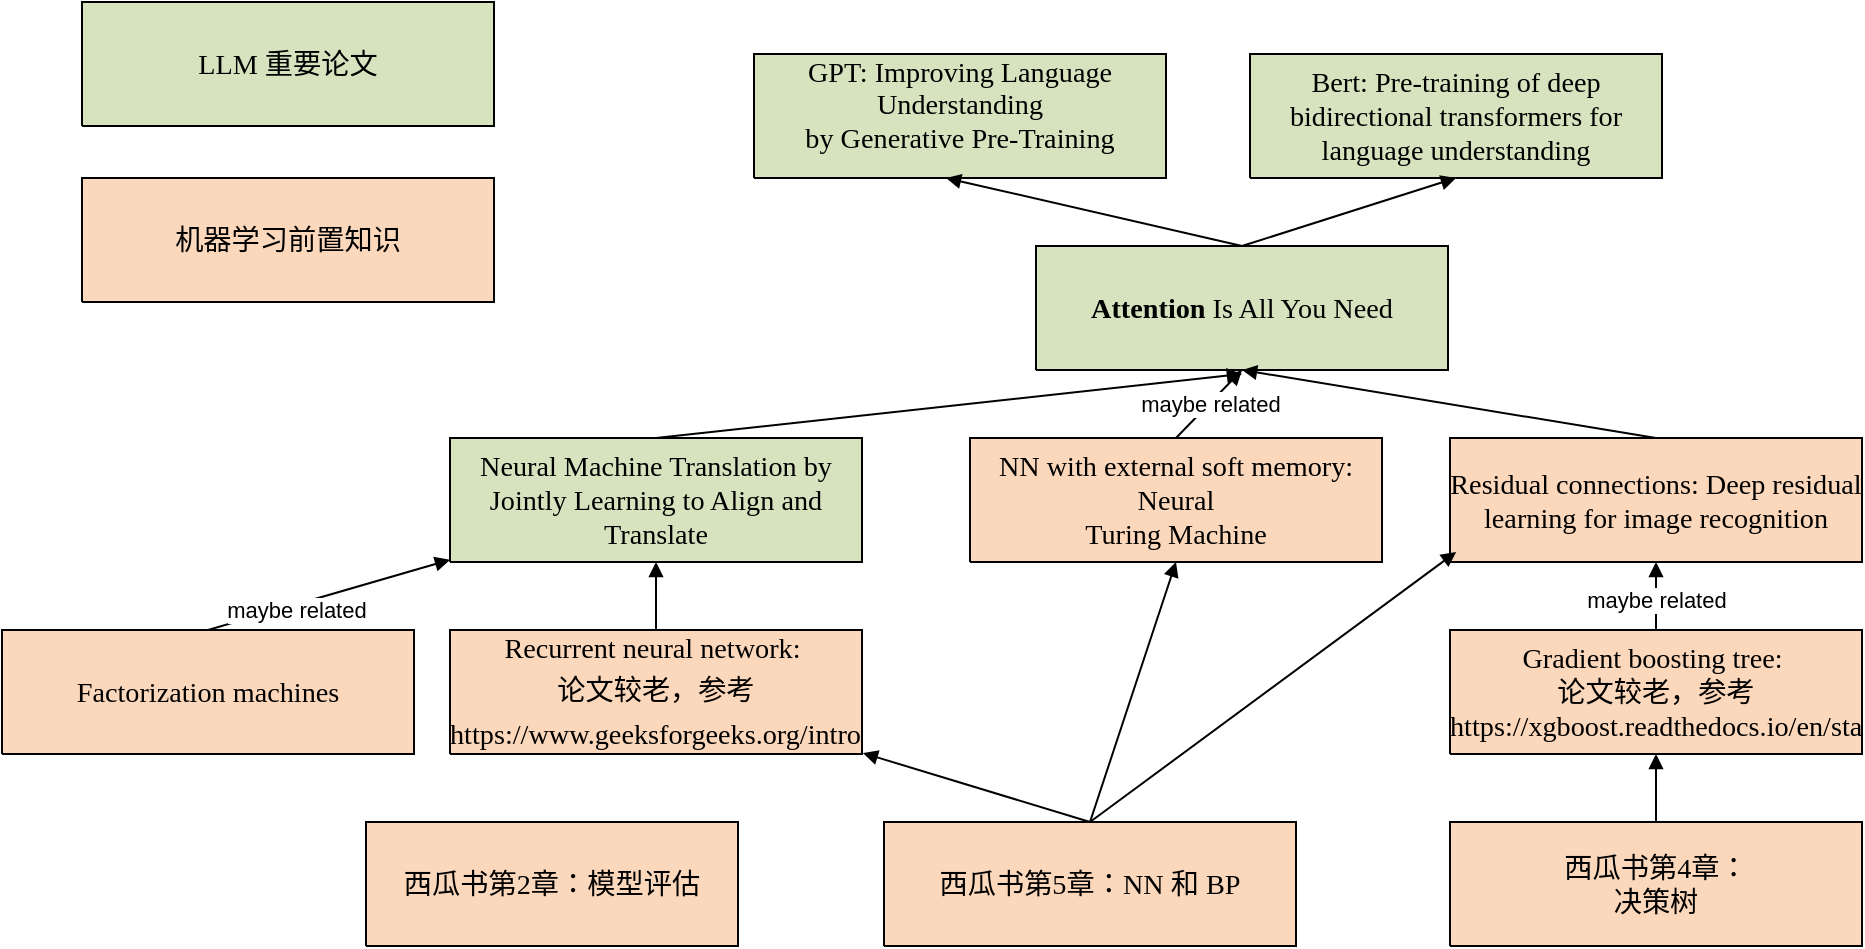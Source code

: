 <mxfile pages="4">
    <diagram name="basic-machine-learning" id="KvRPGTOOKprFlCN76XjW">
        <mxGraphModel dx="1386" dy="801" grid="0" gridSize="10" guides="1" tooltips="1" connect="1" arrows="1" fold="1" page="1" pageScale="1" pageWidth="827" pageHeight="1169" math="0" shadow="0">
            <root>
                <mxCell id="0"/>
                <mxCell id="1" parent="0"/>
                <UserObject label="&lt;div style=&quot;font-size: 1px&quot;&gt;&lt;font style=&quot;font-size: 14.11px; color: rgb(0, 0, 0); direction: ltr; letter-spacing: 0px; line-height: 120%; opacity: 1;&quot;&gt;&lt;b&gt;Attention &lt;/b&gt;&lt;/font&gt;&lt;font style=&quot;font-size: 14.11px; color: rgb(0, 0, 0); direction: ltr; letter-spacing: 0px; line-height: 120%; opacity: 1;&quot;&gt;Is All You Need&lt;br&gt;&lt;/font&gt;&lt;/div&gt;" tags="背景" id="ULFbv5EfnNP3f9vLRyIO-2">
                    <mxCell style="verticalAlign=middle;align=center;overflow=width;vsdxID=1001;fillColor=#d7e3bf;gradientColor=none;shape=stencil(nZBLDoAgDERP0z3SIyjew0SURgSD+Lu9kMZoXLhwN9O+tukAlrNpJg1SzDH4QW/URgNYgZTkjA4UkwJUgGXng+6DX1zLfmoymdXo17xh5zmRJ6Q42BWCfc2oJfdAr+Yv+AP9Cb7OJ3H/2JG1HNGz/84klThPVCc=);strokeColor=#000000;points=[[1,0.5,0],[0.5,0,0],[0.5,0.5,0],[0.5,0.5,0]];labelBackgroundColor=none;rounded=0;html=1;whiteSpace=wrap;fontFamily=Times New Roman;" parent="1" vertex="1">
                        <mxGeometry x="697" y="722" width="206" height="62" as="geometry"/>
                    </mxCell>
                </UserObject>
                <UserObject label="&lt;div style=&quot;&quot;&gt;&lt;font style=&quot;direction: ltr; line-height: 120%; opacity: 1;&quot;&gt;&lt;span style=&quot;font-size: 14.11px;&quot;&gt;Factorization machines&lt;/span&gt;&lt;br&gt;&lt;/font&gt;&lt;/div&gt;" tags="背景" id="ULFbv5EfnNP3f9vLRyIO-4">
                    <mxCell style="verticalAlign=middle;align=center;overflow=width;vsdxID=1003;fillColor=#fbd7bb;gradientColor=none;shape=stencil(nZBLDoAgDERP0z3SIyjew0SURgSD+Lu9kMZoXLhwN9O+tukAlrNpJg1SzDH4QW/URgNYgZTkjA4UkwJUgGXng+6DX1zLfmoymdXo17xh5zmRJ6Q42BWCfc2oJfdAr+Yv+AP9Cb7OJ3H/2JG1HNGz/84klThPVCc=);strokeColor=#000000;points=[[1,0.5,0],[0.5,0,0],[0.5,0.5,0],[0.5,0.5,0]];labelBackgroundColor=none;rounded=0;html=1;whiteSpace=wrap;fontFamily=Times New Roman;fontSize=12;fontColor=default;" parent="1" vertex="1">
                        <mxGeometry x="180" y="914" width="206" height="62" as="geometry"/>
                    </mxCell>
                </UserObject>
                <UserObject label="&lt;div style=&quot;font-size: 1px&quot;&gt;&lt;font style=&quot;font-size: 14.11px; color: rgb(0, 0, 0); direction: ltr; letter-spacing: 0px; line-height: 120%; opacity: 1;&quot;&gt;NN with external soft memory: Neural &lt;br&gt;Turing Machine&lt;br&gt;&lt;/font&gt;&lt;/div&gt;" tags="背景" id="ULFbv5EfnNP3f9vLRyIO-5">
                    <mxCell style="verticalAlign=middle;align=center;overflow=width;vsdxID=1004;fillColor=#fbd7bb;gradientColor=none;shape=stencil(nZBLDoAgDERP0z3SIyjew0SURgSD+Lu9kMZoXLhwN9O+tukAlrNpJg1SzDH4QW/URgNYgZTkjA4UkwJUgGXng+6DX1zLfmoymdXo17xh5zmRJ6Q42BWCfc2oJfdAr+Yv+AP9Cb7OJ3H/2JG1HNGz/84klThPVCc=);strokeColor=#000000;points=[[1,0.5,0],[0.5,0,0],[0.5,0.5,0],[0.5,0.5,0]];labelBackgroundColor=none;rounded=0;html=1;whiteSpace=wrap;fontFamily=Times New Roman;fontSize=12;fontColor=default;" parent="1" vertex="1">
                        <mxGeometry x="664" y="818" width="206" height="62" as="geometry"/>
                    </mxCell>
                </UserObject>
                <UserObject label="&lt;div style=&quot;font-size: 1px&quot;&gt;&lt;font style=&quot;font-size: 14.11px; color: rgb(0, 0, 0); direction: ltr; letter-spacing: 0px; line-height: 120%; opacity: 1;&quot;&gt;Residual connections&lt;/font&gt;&lt;font style=&quot;font-size: 14.11px; color: rgb(0, 0, 0); direction: ltr; letter-spacing: 0px; line-height: 120%; opacity: 1;&quot;&gt;: &lt;/font&gt;&lt;font style=&quot;font-size: 14.11px; color: rgb(0, 0, 0); direction: ltr; letter-spacing: 0px; line-height: 120%; opacity: 1;&quot;&gt;Deep residual learning for image recognition&lt;br&gt;&lt;/font&gt;&lt;/div&gt;" tags="背景" id="ULFbv5EfnNP3f9vLRyIO-6">
                    <mxCell style="verticalAlign=middle;align=center;overflow=width;vsdxID=1005;fillColor=#fbd7bb;gradientColor=none;shape=stencil(nZBLDoAgDERP0z3SIyjew0SURgSD+Lu9kMZoXLhwN9O+tukAlrNpJg1SzDH4QW/URgNYgZTkjA4UkwJUgGXng+6DX1zLfmoymdXo17xh5zmRJ6Q42BWCfc2oJfdAr+Yv+AP9Cb7OJ3H/2JG1HNGz/84klThPVCc=);strokeColor=#000000;points=[[1,0.5,0],[0.5,0,0],[0.5,0.5,0],[0.5,0.5,0]];labelBackgroundColor=none;rounded=0;html=1;whiteSpace=wrap;fontFamily=Times New Roman;" parent="1" vertex="1">
                        <mxGeometry x="904" y="818" width="206" height="62" as="geometry"/>
                    </mxCell>
                </UserObject>
                <UserObject label="&lt;div style=&quot;font-size: 1px&quot;&gt;&lt;font style=&quot;font-size: 14.11px; color: rgb(0, 0, 0); direction: ltr; letter-spacing: 0px; line-height: 120%; opacity: 1;&quot;&gt;Gradient boosting tree:&amp;nbsp;&lt;/font&gt;&lt;/div&gt;&lt;div style=&quot;font-size: 1px&quot;&gt;&lt;font style=&quot;font-size: 14.11px; color: rgb(0, 0, 0); direction: ltr; letter-spacing: 0px; line-height: 120%; opacity: 1;&quot;&gt;论文较老，参考&lt;br&gt;&lt;/font&gt;&lt;font style=&quot;font-size: 14.11px; color: rgb(0, 0, 0); direction: ltr; letter-spacing: 0px; line-height: 120%; opacity: 1;&quot;&gt;https://xgboost.readthedocs.io/en/stable/tutorials/model.html&lt;br&gt;&lt;/font&gt;&lt;/div&gt;" tags="背景" id="ULFbv5EfnNP3f9vLRyIO-7">
                    <mxCell style="verticalAlign=middle;align=center;overflow=width;vsdxID=1006;fillColor=#fbd7bb;gradientColor=none;shape=stencil(nZBLDoAgDERP0z3SIyjew0SURgSD+Lu9kMZoXLhwN9O+tukAlrNpJg1SzDH4QW/URgNYgZTkjA4UkwJUgGXng+6DX1zLfmoymdXo17xh5zmRJ6Q42BWCfc2oJfdAr+Yv+AP9Cb7OJ3H/2JG1HNGz/84klThPVCc=);strokeColor=#000000;points=[[1,0.5,0],[0.5,0,0],[0.5,0.5,0],[0.5,0.5,0]];labelBackgroundColor=none;rounded=0;html=1;whiteSpace=wrap;fontFamily=Times New Roman;" parent="1" vertex="1">
                        <mxGeometry x="904" y="914" width="206" height="62" as="geometry"/>
                    </mxCell>
                </UserObject>
                <UserObject label="&lt;div style=&quot;font-size: 1px&quot;&gt;&lt;font style=&quot;font-size: 14.11px; color: rgb(0, 0, 0); direction: ltr; letter-spacing: 0px; line-height: 120%; opacity: 1;&quot;&gt;西瓜书第4章：&lt;br&gt;决策树&lt;br&gt;&lt;/font&gt;&lt;/div&gt;" tags="背景" id="ULFbv5EfnNP3f9vLRyIO-8">
                    <mxCell style="verticalAlign=middle;align=center;overflow=width;vsdxID=1007;fillColor=#fbd7bb;gradientColor=none;shape=stencil(nZBLDoAgDERP0z3SIyjew0SURgSD+Lu9kMZoXLhwN9O+tukAlrNpJg1SzDH4QW/URgNYgZTkjA4UkwJUgGXng+6DX1zLfmoymdXo17xh5zmRJ6Q42BWCfc2oJfdAr+Yv+AP9Cb7OJ3H/2JG1HNGz/84klThPVCc=);strokeColor=#000000;points=[[1,0.5,0],[0.5,0,0],[0.5,0.5,0],[0.5,0.5,0]];labelBackgroundColor=none;rounded=0;html=1;whiteSpace=wrap;fontFamily=Times New Roman;" parent="1" vertex="1">
                        <mxGeometry x="904" y="1010" width="206" height="62" as="geometry"/>
                    </mxCell>
                </UserObject>
                <UserObject label="&lt;div style=&quot;font-size: 1px&quot;&gt;&lt;font style=&quot;font-size: 14.11px; color: rgb(0, 0, 0); direction: ltr; letter-spacing: 0px; line-height: 120%; opacity: 1;&quot;&gt;西瓜书第5章：NN 和 BP&lt;br&gt;&lt;/font&gt;&lt;/div&gt;" tags="背景" id="ULFbv5EfnNP3f9vLRyIO-9">
                    <mxCell style="verticalAlign=middle;align=center;overflow=width;vsdxID=1008;fillColor=#fbd7bb;gradientColor=none;shape=stencil(nZBLDoAgDERP0z3SIyjew0SURgSD+Lu9kMZoXLhwN9O+tukAlrNpJg1SzDH4QW/URgNYgZTkjA4UkwJUgGXng+6DX1zLfmoymdXo17xh5zmRJ6Q42BWCfc2oJfdAr+Yv+AP9Cb7OJ3H/2JG1HNGz/84klThPVCc=);strokeColor=#000000;points=[[1,0.5,0],[0.5,0,0],[0.5,0.5,0],[0.5,0.5,0]];labelBackgroundColor=none;rounded=0;html=1;whiteSpace=wrap;fontFamily=Times New Roman;" parent="1" vertex="1">
                        <mxGeometry x="621" y="1010" width="206" height="62" as="geometry"/>
                    </mxCell>
                </UserObject>
                <UserObject label="&lt;div style=&quot;font-size: 1px&quot;&gt;&lt;font style=&quot;font-size: 14.11px; color: rgb(0, 0, 0); direction: ltr; letter-spacing: 0px; line-height: 120%; opacity: 1;&quot;&gt;Bert: Pre-training of deep bidirectional transformers for language understanding&lt;br&gt;&lt;/font&gt;&lt;/div&gt;" tags="背景" id="ULFbv5EfnNP3f9vLRyIO-13">
                    <mxCell style="verticalAlign=middle;align=center;overflow=width;vsdxID=1012;fillColor=#d7e3bf;gradientColor=none;shape=stencil(nZBLDoAgDERP0z3SIyjew0SURgSD+Lu9kMZoXLhwN9O+tukAlrNpJg1SzDH4QW/URgNYgZTkjA4UkwJUgGXng+6DX1zLfmoymdXo17xh5zmRJ6Q42BWCfc2oJfdAr+Yv+AP9Cb7OJ3H/2JG1HNGz/84klThPVCc=);strokeColor=#000000;points=[[1,0.5,0],[0.5,0,0],[0.5,0.5,0],[0.5,0.5,0]];labelBackgroundColor=none;rounded=0;html=1;whiteSpace=wrap;fontFamily=Times New Roman;" parent="1" vertex="1">
                        <mxGeometry x="804" y="626" width="206" height="62" as="geometry"/>
                    </mxCell>
                </UserObject>
                <UserObject label="&lt;div style=&quot;font-size: 1px&quot;&gt;&lt;font style=&quot;font-size: 14.11px; color: rgb(0, 0, 0); direction: ltr; letter-spacing: 0px; line-height: 120%; opacity: 1;&quot;&gt;GPT: Improving Language Understanding&lt;br/&gt;by Generative Pre-Training&lt;br/&gt;&lt;br&gt;&lt;/font&gt;&lt;/div&gt;" tags="背景" id="ULFbv5EfnNP3f9vLRyIO-14">
                    <mxCell style="verticalAlign=middle;align=center;overflow=width;vsdxID=1013;fillColor=#d7e3bf;gradientColor=none;shape=stencil(nZBLDoAgDERP0z3SIyjew0SURgSD+Lu9kMZoXLhwN9O+tukAlrNpJg1SzDH4QW/URgNYgZTkjA4UkwJUgGXng+6DX1zLfmoymdXo17xh5zmRJ6Q42BWCfc2oJfdAr+Yv+AP9Cb7OJ3H/2JG1HNGz/84klThPVCc=);strokeColor=#000000;points=[[1,0.5,0],[0.5,0,0],[0.5,0.5,0],[0.5,0.5,0]];labelBackgroundColor=none;rounded=0;html=1;whiteSpace=wrap;fontFamily=Times New Roman;" parent="1" vertex="1">
                        <mxGeometry x="556" y="626" width="206" height="62" as="geometry"/>
                    </mxCell>
                </UserObject>
                <UserObject label="&lt;div style=&quot;font-size: 1px&quot;&gt;&lt;font style=&quot;font-size: 14.11px; color: rgb(0, 0, 0); direction: ltr; letter-spacing: 0px; line-height: 120%; opacity: 1;&quot;&gt;西瓜书第2章：模型评估&lt;br&gt;&lt;/font&gt;&lt;/div&gt;" tags="背景" id="ULFbv5EfnNP3f9vLRyIO-21">
                    <mxCell style="verticalAlign=middle;align=center;overflow=width;vsdxID=1020;fillColor=#fbd7bb;gradientColor=none;shape=stencil(nZBLDoAgDERP0z3SIyjew0SURgSD+Lu9kMZoXLhwN9O+tukAlrNpJg1SzDH4QW/URgNYgZTkjA4UkwJUgGXng+6DX1zLfmoymdXo17xh5zmRJ6Q42BWCfc2oJfdAr+Yv+AP9Cb7OJ3H/2JG1HNGz/84klThPVCc=);strokeColor=#000000;points=[[1,0.5,0],[0.5,0,0],[0.5,0.5,0],[0.5,0.5,0]];labelBackgroundColor=none;rounded=0;html=1;whiteSpace=wrap;fontFamily=Times New Roman;" parent="1" vertex="1">
                        <mxGeometry x="362" y="1010" width="186" height="62" as="geometry"/>
                    </mxCell>
                </UserObject>
                <UserObject label="&lt;div style=&quot;font-size: 1px&quot;&gt;&lt;font style=&quot;font-size: 14.11px; color: rgb(0, 0, 0); direction: ltr; letter-spacing: 0px; line-height: 120%; opacity: 1;&quot;&gt;LLM 重要论文&lt;br&gt;&lt;/font&gt;&lt;/div&gt;" tags="背景" id="ULFbv5EfnNP3f9vLRyIO-23">
                    <mxCell style="verticalAlign=middle;align=center;overflow=width;vsdxID=1045;fillColor=#d7e3bf;gradientColor=none;shape=stencil(nZBLDoAgDERP0z3SIyjew0SURgSD+Lu9kMZoXLhwN9O+tukAlrNpJg1SzDH4QW/URgNYgZTkjA4UkwJUgGXng+6DX1zLfmoymdXo17xh5zmRJ6Q42BWCfc2oJfdAr+Yv+AP9Cb7OJ3H/2JG1HNGz/84klThPVCc=);strokeColor=#000000;points=[[1,0.5,0],[0.5,0,0],[0.5,0.5,0],[0.5,0.5,0]];labelBackgroundColor=none;rounded=0;html=1;whiteSpace=wrap;fontFamily=Times New Roman;" parent="1" vertex="1">
                        <mxGeometry x="220" y="600" width="206" height="62" as="geometry"/>
                    </mxCell>
                </UserObject>
                <UserObject label="&lt;div style=&quot;font-size: 1px&quot;&gt;&lt;font style=&quot;font-size: 14.11px; color: rgb(0, 0, 0); direction: ltr; letter-spacing: 0px; line-height: 120%; opacity: 1;&quot;&gt;机器学习前置知识&lt;br&gt;&lt;/font&gt;&lt;/div&gt;" tags="背景" id="ULFbv5EfnNP3f9vLRyIO-28">
                    <mxCell style="verticalAlign=middle;align=center;overflow=width;vsdxID=1053;fillColor=#fbd7bb;gradientColor=none;shape=stencil(nZBLDoAgDERP0z3SIyjew0SURgSD+Lu9kMZoXLhwN9O+tukAlrNpJg1SzDH4QW/URgNYgZTkjA4UkwJUgGXng+6DX1zLfmoymdXo17xh5zmRJ6Q42BWCfc2oJfdAr+Yv+AP9Cb7OJ3H/2JG1HNGz/84klThPVCc=);strokeColor=#000000;points=[[1,0.5,0],[0.5,0,0],[0.5,0.5,0],[0.5,0.5,0]];labelBackgroundColor=none;rounded=0;html=1;whiteSpace=wrap;fontFamily=Times New Roman;" parent="1" vertex="1">
                        <mxGeometry x="220" y="688" width="206" height="62" as="geometry"/>
                    </mxCell>
                </UserObject>
                <UserObject label="" tags="背景" id="ULFbv5EfnNP3f9vLRyIO-31">
                    <mxCell style="vsdxID=1044;edgeStyle=none;startArrow=none;endArrow=block;startSize=5;endSize=5;strokeColor=#000000;spacingTop=0;spacingBottom=0;spacingLeft=0;spacingRight=0;verticalAlign=middle;html=1;labelBackgroundColor=#ffffff;rounded=0;exitX=0.5;exitY=0;exitDx=0;exitDy=0;exitPerimeter=0;entryX=0.015;entryY=0.919;entryDx=0;entryDy=0;entryPerimeter=0;fontFamily=Times New Roman;" parent="1" source="ULFbv5EfnNP3f9vLRyIO-9" target="ULFbv5EfnNP3f9vLRyIO-6" edge="1">
                        <mxGeometry relative="1" as="geometry">
                            <Array as="points"/>
                        </mxGeometry>
                    </mxCell>
                </UserObject>
                <mxCell id="ULFbv5EfnNP3f9vLRyIO-44" style="fontFamily=Times New Roman;" parent="1" vertex="1">
                    <mxGeometry x="652" y="688" as="geometry"/>
                </mxCell>
                <UserObject label="" tags="背景" id="ULFbv5EfnNP3f9vLRyIO-45">
                    <mxCell style="vsdxID=1032;edgeStyle=none;startArrow=none;endArrow=block;startSize=5;endSize=5;strokeColor=#000000;spacingTop=0;spacingBottom=0;spacingLeft=0;spacingRight=0;verticalAlign=middle;html=1;labelBackgroundColor=#ffffff;rounded=0;exitX=0.5;exitY=0;exitDx=0;exitDy=0;exitPerimeter=0;fontFamily=Times New Roman;" parent="1" source="ULFbv5EfnNP3f9vLRyIO-2" target="ULFbv5EfnNP3f9vLRyIO-44" edge="1">
                        <mxGeometry relative="1" as="geometry">
                            <Array as="points"/>
                        </mxGeometry>
                    </mxCell>
                </UserObject>
                <UserObject label="" tags="背景" id="ULFbv5EfnNP3f9vLRyIO-46">
                    <mxCell style="vsdxID=1031;edgeStyle=none;startArrow=none;endArrow=block;startSize=5;endSize=5;strokeColor=#000000;spacingTop=0;spacingBottom=0;spacingLeft=0;spacingRight=0;verticalAlign=middle;html=1;labelBackgroundColor=#ffffff;rounded=0;exitX=0.5;exitY=0;exitDx=0;exitDy=0;exitPerimeter=0;entryX=0.5;entryY=1;entryDx=0;entryDy=0;entryPerimeter=0;fontFamily=Times New Roman;" parent="1" source="ULFbv5EfnNP3f9vLRyIO-2" target="ULFbv5EfnNP3f9vLRyIO-13" edge="1">
                        <mxGeometry relative="1" as="geometry">
                            <Array as="points"/>
                        </mxGeometry>
                    </mxCell>
                </UserObject>
                <UserObject label="" tags="背景" id="ULFbv5EfnNP3f9vLRyIO-47">
                    <mxCell style="vsdxID=1030;edgeStyle=none;startArrow=none;endArrow=block;startSize=5;endSize=5;strokeColor=#000000;spacingTop=0;spacingBottom=0;spacingLeft=0;spacingRight=0;verticalAlign=middle;html=1;labelBackgroundColor=#ffffff;rounded=0;exitX=0.5;exitY=0;exitDx=0;exitDy=0;exitPerimeter=0;entryX=0.5;entryY=1;entryDx=0;entryDy=0;entryPerimeter=0;fontFamily=Times New Roman;" parent="1" source="ULFbv5EfnNP3f9vLRyIO-6" target="ULFbv5EfnNP3f9vLRyIO-2" edge="1">
                        <mxGeometry relative="1" as="geometry">
                            <Array as="points"/>
                        </mxGeometry>
                    </mxCell>
                </UserObject>
                <UserObject label="" tags="背景" id="ULFbv5EfnNP3f9vLRyIO-48">
                    <mxCell style="vsdxID=1029;edgeStyle=none;startArrow=none;endArrow=block;startSize=5;endSize=5;strokeColor=#000000;spacingTop=0;spacingBottom=0;spacingLeft=0;spacingRight=0;verticalAlign=middle;html=1;labelBackgroundColor=#ffffff;rounded=0;exitX=0.5;exitY=0;exitDx=0;exitDy=0;exitPerimeter=0;entryX=0.5;entryY=1;entryDx=0;entryDy=0;entryPerimeter=0;fontFamily=Times New Roman;" parent="1" source="ULFbv5EfnNP3f9vLRyIO-5" target="ULFbv5EfnNP3f9vLRyIO-2" edge="1">
                        <mxGeometry relative="1" as="geometry">
                            <Array as="points"/>
                        </mxGeometry>
                    </mxCell>
                </UserObject>
                <mxCell id="WgpORU5VwB_iXo5iRIdY-3" value="maybe related" style="edgeLabel;html=1;align=center;verticalAlign=middle;resizable=0;points=[];" parent="ULFbv5EfnNP3f9vLRyIO-48" connectable="0" vertex="1">
                    <mxGeometry x="0.015" relative="1" as="geometry">
                        <mxPoint as="offset"/>
                    </mxGeometry>
                </mxCell>
                <UserObject label="" tags="背景" id="ULFbv5EfnNP3f9vLRyIO-49">
                    <mxCell style="vsdxID=1028;edgeStyle=none;startArrow=none;endArrow=block;startSize=5;endSize=5;strokeColor=#000000;spacingTop=0;spacingBottom=0;spacingLeft=0;spacingRight=0;verticalAlign=middle;html=1;labelBackgroundColor=#ffffff;rounded=0;exitX=0.5;exitY=0;exitDx=0;exitDy=0;exitPerimeter=0;fontFamily=Times New Roman;" parent="1" source="ULFbv5EfnNP3f9vLRyIO-4" target="QeNjuYwiUrCFwflVoMbk-3" edge="1">
                        <mxGeometry relative="1" as="geometry">
                            <Array as="points"/>
                        </mxGeometry>
                    </mxCell>
                </UserObject>
                <mxCell id="WgpORU5VwB_iXo5iRIdY-2" value="maybe related" style="edgeLabel;html=1;align=center;verticalAlign=middle;resizable=0;points=[];" parent="ULFbv5EfnNP3f9vLRyIO-49" connectable="0" vertex="1">
                    <mxGeometry x="-0.294" y="-2" relative="1" as="geometry">
                        <mxPoint as="offset"/>
                    </mxGeometry>
                </mxCell>
                <UserObject label="" tags="背景" id="ULFbv5EfnNP3f9vLRyIO-51">
                    <mxCell style="vsdxID=1023;edgeStyle=none;startArrow=none;endArrow=block;startSize=5;endSize=5;strokeColor=#000000;spacingTop=0;spacingBottom=0;spacingLeft=0;spacingRight=0;verticalAlign=middle;html=1;labelBackgroundColor=#ffffff;rounded=0;exitX=0.5;exitY=0;exitDx=0;exitDy=0;exitPerimeter=0;entryX=0.5;entryY=1;entryDx=0;entryDy=0;entryPerimeter=0;fontFamily=Times New Roman;" parent="1" source="ULFbv5EfnNP3f9vLRyIO-8" target="ULFbv5EfnNP3f9vLRyIO-7" edge="1">
                        <mxGeometry relative="1" as="geometry">
                            <Array as="points"/>
                        </mxGeometry>
                    </mxCell>
                </UserObject>
                <UserObject label="" tags="背景" id="ULFbv5EfnNP3f9vLRyIO-52">
                    <mxCell style="vsdxID=1024;edgeStyle=none;startArrow=none;endArrow=block;startSize=5;endSize=5;strokeColor=#000000;spacingTop=0;spacingBottom=0;spacingLeft=0;spacingRight=0;verticalAlign=middle;html=1;labelBackgroundColor=#ffffff;rounded=0;exitX=0.5;exitY=0;exitDx=0;exitDy=0;exitPerimeter=0;entryX=0.5;entryY=1;entryDx=0;entryDy=0;entryPerimeter=0;fontFamily=Times New Roman;" parent="1" source="ULFbv5EfnNP3f9vLRyIO-7" target="ULFbv5EfnNP3f9vLRyIO-6" edge="1">
                        <mxGeometry relative="1" as="geometry">
                            <Array as="points"/>
                        </mxGeometry>
                    </mxCell>
                </UserObject>
                <mxCell id="WgpORU5VwB_iXo5iRIdY-1" value="maybe related" style="edgeLabel;html=1;align=center;verticalAlign=middle;resizable=0;points=[];" parent="ULFbv5EfnNP3f9vLRyIO-52" connectable="0" vertex="1">
                    <mxGeometry x="-0.118" relative="1" as="geometry">
                        <mxPoint as="offset"/>
                    </mxGeometry>
                </mxCell>
                <UserObject label="" tags="背景" id="ULFbv5EfnNP3f9vLRyIO-53">
                    <mxCell style="vsdxID=1025;edgeStyle=none;startArrow=none;endArrow=block;startSize=5;endSize=5;strokeColor=#000000;spacingTop=0;spacingBottom=0;spacingLeft=0;spacingRight=0;verticalAlign=middle;html=1;labelBackgroundColor=#ffffff;rounded=0;exitX=0.5;exitY=0;exitDx=0;exitDy=0;exitPerimeter=0;entryX=0.5;entryY=1;entryDx=0;entryDy=0;entryPerimeter=0;fontFamily=Times New Roman;" parent="1" source="ULFbv5EfnNP3f9vLRyIO-9" target="ULFbv5EfnNP3f9vLRyIO-5" edge="1">
                        <mxGeometry relative="1" as="geometry">
                            <Array as="points"/>
                        </mxGeometry>
                    </mxCell>
                </UserObject>
                <mxCell id="ULFbv5EfnNP3f9vLRyIO-54" style="fontFamily=Times New Roman;" parent="1" vertex="1">
                    <mxGeometry x="545" y="976" as="geometry"/>
                </mxCell>
                <UserObject label="" tags="背景" id="ULFbv5EfnNP3f9vLRyIO-55">
                    <mxCell style="vsdxID=1026;edgeStyle=none;startArrow=none;endArrow=block;startSize=5;endSize=5;strokeColor=#000000;spacingTop=0;spacingBottom=0;spacingLeft=0;spacingRight=0;verticalAlign=middle;html=1;labelBackgroundColor=#ffffff;rounded=0;exitX=0.5;exitY=0;exitDx=0;exitDy=0;exitPerimeter=0;fontFamily=Times New Roman;entryX=1.002;entryY=0.992;entryDx=0;entryDy=0;entryPerimeter=0;" parent="1" source="ULFbv5EfnNP3f9vLRyIO-9" target="QeNjuYwiUrCFwflVoMbk-2" edge="1">
                        <mxGeometry relative="1" as="geometry">
                            <Array as="points"/>
                        </mxGeometry>
                    </mxCell>
                </UserObject>
                <UserObject label="" tags="背景" id="HbuOXublzqCNmIqxcGq--2">
                    <mxCell style="vsdxID=1028;edgeStyle=none;startArrow=none;endArrow=block;startSize=5;endSize=5;strokeColor=#000000;spacingTop=0;spacingBottom=0;spacingLeft=0;spacingRight=0;verticalAlign=middle;html=1;labelBackgroundColor=#ffffff;rounded=0;exitX=0.5;exitY=0;exitDx=0;exitDy=0;exitPerimeter=0;entryX=0.5;entryY=1.032;entryDx=0;entryDy=0;entryPerimeter=0;fontFamily=Times New Roman;" parent="1" source="QeNjuYwiUrCFwflVoMbk-3" target="ULFbv5EfnNP3f9vLRyIO-2" edge="1">
                        <mxGeometry relative="1" as="geometry">
                            <Array as="points"/>
                            <mxPoint x="273" y="818" as="sourcePoint"/>
                            <mxPoint x="633" y="760" as="targetPoint"/>
                        </mxGeometry>
                    </mxCell>
                </UserObject>
                <UserObject label="&lt;div style=&quot;font-size: 1px&quot;&gt;&lt;font style=&quot;font-size: 14.11px; color: rgb(0, 0, 0); direction: ltr; letter-spacing: 0px; line-height: 120%; opacity: 1;&quot;&gt;&lt;div style=&quot;font-size: 1px;&quot;&gt;&lt;font style=&quot;font-size: 14.11px; direction: ltr; letter-spacing: 0px; line-height: 16.932px; opacity: 1;&quot;&gt;Recurrent neural network:&amp;nbsp;&lt;/font&gt;&lt;/div&gt;&lt;div style=&quot;font-size: 1px;&quot;&gt;&lt;span style=&quot;font-size: 14.11px; background-color: initial;&quot;&gt;论文较老，参考&lt;/span&gt;&lt;span style=&quot;font-size: 14.11px; letter-spacing: 0px; background-color: initial;&quot;&gt;https://www.geeksforgeeks.org/introduction-to-recurrent-neural-network/&lt;/span&gt;&lt;/div&gt;&lt;/font&gt;&lt;/div&gt;" tags="背景" id="QeNjuYwiUrCFwflVoMbk-2">
                    <mxCell style="verticalAlign=middle;align=center;overflow=width;vsdxID=1053;fillColor=#fbd7bb;gradientColor=none;shape=stencil(nZBLDoAgDERP0z3SIyjew0SURgSD+Lu9kMZoXLhwN9O+tukAlrNpJg1SzDH4QW/URgNYgZTkjA4UkwJUgGXng+6DX1zLfmoymdXo17xh5zmRJ6Q42BWCfc2oJfdAr+Yv+AP9Cb7OJ3H/2JG1HNGz/84klThPVCc=);strokeColor=#000000;points=[[1,0.5,0],[0.5,0,0],[0.5,0.5,0],[0.5,0.5,0]];labelBackgroundColor=none;rounded=0;html=1;whiteSpace=wrap;fontFamily=Times New Roman;" parent="1" vertex="1">
                        <mxGeometry x="404" y="914" width="206" height="62" as="geometry"/>
                    </mxCell>
                </UserObject>
                <UserObject label="&lt;div style=&quot;font-size: 1px&quot;&gt;&lt;font style=&quot;font-size: 14.11px; color: rgb(0, 0, 0); direction: ltr; letter-spacing: 0px; line-height: 120%; opacity: 1;&quot;&gt;Neural Machine Translation by Jointly Learning to Align and Translate&lt;br&gt;&lt;/font&gt;&lt;/div&gt;" tags="背景" id="QeNjuYwiUrCFwflVoMbk-3">
                    <mxCell style="verticalAlign=middle;align=center;overflow=width;vsdxID=1045;fillColor=#d7e3bf;gradientColor=none;shape=stencil(nZBLDoAgDERP0z3SIyjew0SURgSD+Lu9kMZoXLhwN9O+tukAlrNpJg1SzDH4QW/URgNYgZTkjA4UkwJUgGXng+6DX1zLfmoymdXo17xh5zmRJ6Q42BWCfc2oJfdAr+Yv+AP9Cb7OJ3H/2JG1HNGz/84klThPVCc=);strokeColor=#000000;points=[[1,0.5,0],[0.5,0,0],[0.5,0.5,0],[0.5,0.5,0]];labelBackgroundColor=none;rounded=0;html=1;whiteSpace=wrap;fontFamily=Times New Roman;" parent="1" vertex="1">
                        <mxGeometry x="404" y="818" width="206" height="62" as="geometry"/>
                    </mxCell>
                </UserObject>
                <UserObject label="" tags="背景" id="QeNjuYwiUrCFwflVoMbk-5">
                    <mxCell style="vsdxID=1023;edgeStyle=none;startArrow=none;endArrow=block;startSize=5;endSize=5;strokeColor=#000000;spacingTop=0;spacingBottom=0;spacingLeft=0;spacingRight=0;verticalAlign=middle;html=1;labelBackgroundColor=#ffffff;rounded=0;exitX=0.5;exitY=0;exitDx=0;exitDy=0;exitPerimeter=0;fontFamily=Times New Roman;entryX=0.5;entryY=1;entryDx=0;entryDy=0;entryPerimeter=0;" parent="1" source="QeNjuYwiUrCFwflVoMbk-2" target="QeNjuYwiUrCFwflVoMbk-3" edge="1">
                        <mxGeometry relative="1" as="geometry">
                            <Array as="points"/>
                            <mxPoint x="275" y="918" as="sourcePoint"/>
                            <mxPoint x="270" y="880" as="targetPoint"/>
                        </mxGeometry>
                    </mxCell>
                </UserObject>
            </root>
        </mxGraphModel>
    </diagram>
    <diagram id="t9dH9lLu4t65ZXqX95dw" name="attention">
        <mxGraphModel dx="1386" dy="801" grid="0" gridSize="10" guides="1" tooltips="1" connect="1" arrows="1" fold="1" page="0" pageScale="1" pageWidth="827" pageHeight="1169" math="0" shadow="0">
            <root>
                <mxCell id="0"/>
                <mxCell id="1" parent="0"/>
                <mxCell id="UXZk5VwfhAu9U85m1zDd-25" style="edgeStyle=orthogonalEdgeStyle;rounded=0;orthogonalLoop=1;jettySize=auto;html=1;exitX=0.5;exitY=0;exitDx=0;exitDy=0;exitPerimeter=0;entryX=0.5;entryY=1;entryDx=0;entryDy=0;" parent="1" source="vhvh7ExeW_iKZjhrMPbP-1" target="UXZk5VwfhAu9U85m1zDd-24" edge="1">
                    <mxGeometry relative="1" as="geometry"/>
                </mxCell>
                <UserObject label="&lt;div style=&quot;font-size: 1px&quot;&gt;&lt;font style=&quot;font-size: 14.11px; color: rgb(0, 0, 0); direction: ltr; letter-spacing: 0px; line-height: 120%; opacity: 1;&quot;&gt;&lt;b&gt;Attention &lt;/b&gt;&lt;/font&gt;&lt;font style=&quot;font-size: 14.11px; color: rgb(0, 0, 0); direction: ltr; letter-spacing: 0px; line-height: 120%; opacity: 1;&quot;&gt;Is All You Need&lt;br&gt;&lt;/font&gt;&lt;/div&gt;" tags="背景" id="vhvh7ExeW_iKZjhrMPbP-1">
                    <mxCell style="verticalAlign=middle;align=center;overflow=width;vsdxID=1001;shape=stencil(nZBLDoAgDERP0z3SIyjew0SURgSD+Lu9kMZoXLhwN9O+tukAlrNpJg1SzDH4QW/URgNYgZTkjA4UkwJUgGXng+6DX1zLfmoymdXo17xh5zmRJ6Q42BWCfc2oJfdAr+Yv+AP9Cb7OJ3H/2JG1HNGz/84klThPVCc=);points=[[1,0.5,0],[0.5,0,0],[0.5,0.5,0],[0.5,0.5,0]];labelBackgroundColor=none;rounded=0;html=1;whiteSpace=wrap;fontFamily=Times New Roman;" parent="1" vertex="1">
                        <mxGeometry x="320" y="490" width="210" height="60" as="geometry"/>
                    </mxCell>
                </UserObject>
                <mxCell id="UXZk5VwfhAu9U85m1zDd-13" style="rounded=0;orthogonalLoop=1;jettySize=auto;html=1;exitX=0.5;exitY=0;exitDx=0;exitDy=0;exitPerimeter=0;entryX=0.515;entryY=1.011;entryDx=0;entryDy=0;entryPerimeter=0;" parent="1" source="UXZk5VwfhAu9U85m1zDd-4" target="UXZk5VwfhAu9U85m1zDd-22" edge="1">
                    <mxGeometry relative="1" as="geometry">
                        <mxPoint x="520.68" y="179.34" as="targetPoint"/>
                    </mxGeometry>
                </mxCell>
                <UserObject label="&lt;div style=&quot;&quot;&gt;&lt;font style=&quot;direction: ltr; line-height: 120%; opacity: 1; color: rgb(0, 0, 0);&quot;&gt;&lt;div style=&quot;&quot;&gt;&lt;div style=&quot;&quot;&gt;&lt;div style=&quot;color: light-dark(rgb(0, 0, 0), rgb(237, 237, 237));&quot;&gt;&lt;span style=&quot;color: light-dark(rgb(0, 0, 0), rgb(237, 237, 237)); background-color: transparent;&quot;&gt;MLA 的矩阵乘法结合律应用&lt;/span&gt;&lt;/div&gt;&lt;div style=&quot;&quot;&gt;https://zhuanlan.zhihu.com/p/700214123&lt;/div&gt;&lt;div style=&quot;color: light-dark(rgb(0, 0, 0), rgb(237, 237, 237));&quot;&gt;读代码：https://github.com/deepseek-ai/DeepSeek-V3&lt;/div&gt;&lt;/div&gt;&lt;/div&gt;&lt;/font&gt;&lt;/div&gt;" tags="背景" id="UXZk5VwfhAu9U85m1zDd-4">
                    <mxCell style="verticalAlign=middle;align=center;overflow=width;vsdxID=1001;shape=stencil(nZBLDoAgDERP0z3SIyjew0SURgSD+Lu9kMZoXLhwN9O+tukAlrNpJg1SzDH4QW/URgNYgZTkjA4UkwJUgGXng+6DX1zLfmoymdXo17xh5zmRJ6Q42BWCfc2oJfdAr+Yv+AP9Cb7OJ3H/2JG1HNGz/84klThPVCc=);points=[[1,0.5,0],[0.5,0,0],[0.5,0.5,0],[0.5,0.5,0]];labelBackgroundColor=none;rounded=0;html=1;whiteSpace=wrap;fontFamily=Times New Roman;" parent="1" vertex="1">
                        <mxGeometry x="320" y="310" width="210" height="60" as="geometry"/>
                    </mxCell>
                </UserObject>
                <mxCell id="UXZk5VwfhAu9U85m1zDd-6" style="edgeStyle=orthogonalEdgeStyle;rounded=0;orthogonalLoop=1;jettySize=auto;html=1;exitX=0.5;exitY=0;exitDx=0;exitDy=0;exitPerimeter=0;entryX=0.5;entryY=1.014;entryDx=0;entryDy=0;entryPerimeter=0;" parent="1" target="UXZk5VwfhAu9U85m1zDd-4" edge="1">
                    <mxGeometry relative="1" as="geometry">
                        <mxPoint x="425" y="400" as="sourcePoint"/>
                        <mxPoint x="410" y="350" as="targetPoint"/>
                    </mxGeometry>
                </mxCell>
                <UserObject label="&lt;div style=&quot;&quot;&gt;&lt;font style=&quot;direction: ltr; line-height: 120%; opacity: 1; color: rgb(0, 0, 0);&quot;&gt;&lt;div style=&quot;&quot;&gt;&lt;div style=&quot;&quot;&gt;&lt;div style=&quot;&quot;&gt;&lt;b&gt;FlashAttention&lt;/b&gt;: Fast and Memory-Efficient Exact Attention with IO-Awareness&lt;/div&gt;&lt;/div&gt;&lt;/div&gt;&lt;/font&gt;&lt;/div&gt;" tags="背景" id="UXZk5VwfhAu9U85m1zDd-8">
                    <mxCell style="verticalAlign=middle;align=center;overflow=width;vsdxID=1001;shape=stencil(nZBLDoAgDERP0z3SIyjew0SURgSD+Lu9kMZoXLhwN9O+tukAlrNpJg1SzDH4QW/URgNYgZTkjA4UkwJUgGXng+6DX1zLfmoymdXo17xh5zmRJ6Q42BWCfc2oJfdAr+Yv+AP9Cb7OJ3H/2JG1HNGz/84klThPVCc=);points=[[1,0.5,0],[0.5,0,0],[0.5,0.5,0],[0.5,0.5,0]];labelBackgroundColor=none;rounded=0;html=1;whiteSpace=wrap;fontFamily=Times New Roman;" parent="1" vertex="1">
                        <mxGeometry x="550" y="400" width="210" height="60" as="geometry"/>
                    </mxCell>
                </UserObject>
                <mxCell id="UXZk5VwfhAu9U85m1zDd-16" style="edgeStyle=orthogonalEdgeStyle;rounded=0;orthogonalLoop=1;jettySize=auto;html=1;exitX=0.5;exitY=0;exitDx=0;exitDy=0;exitPerimeter=0;entryX=0.5;entryY=1;entryDx=0;entryDy=0;" parent="1" source="UXZk5VwfhAu9U85m1zDd-8" target="UXZk5VwfhAu9U85m1zDd-18" edge="1">
                    <mxGeometry relative="1" as="geometry">
                        <mxPoint x="655.21" y="370.12" as="targetPoint"/>
                    </mxGeometry>
                </mxCell>
                <mxCell id="UXZk5VwfhAu9U85m1zDd-20" style="edgeStyle=orthogonalEdgeStyle;rounded=0;orthogonalLoop=1;jettySize=auto;html=1;exitX=0.5;exitY=0;exitDx=0;exitDy=0;entryX=0.5;entryY=1;entryDx=0;entryDy=0;" parent="1" source="UXZk5VwfhAu9U85m1zDd-18" target="UXZk5VwfhAu9U85m1zDd-21" edge="1">
                    <mxGeometry relative="1" as="geometry">
                        <mxPoint x="655.286" y="300" as="targetPoint"/>
                    </mxGeometry>
                </mxCell>
                <mxCell id="UXZk5VwfhAu9U85m1zDd-18" value="&lt;b style=&quot;font-family: &amp;quot;Times New Roman&amp;quot;;&quot;&gt;FlashAttention-2&lt;/b&gt;&lt;span style=&quot;font-family: &amp;quot;Times New Roman&amp;quot;;&quot;&gt;: Faster Attention with Better Parallelism and Work Partitioning&lt;/span&gt;" style="rounded=0;whiteSpace=wrap;html=1;" parent="1" vertex="1">
                    <mxGeometry x="550" y="310" width="210" height="60" as="geometry"/>
                </mxCell>
                <mxCell id="UXZk5VwfhAu9U85m1zDd-21" value="&lt;b style=&quot;font-family: &amp;quot;Times New Roman&amp;quot;;&quot;&gt;FlashAttention-3:&amp;nbsp;&lt;/b&gt;&lt;span style=&quot;font-family: &amp;quot;Times New Roman&amp;quot;;&quot;&gt;Fast and Accurate Attention with Asynchrony and Low-precision&lt;/span&gt;" style="rounded=0;whiteSpace=wrap;html=1;" parent="1" vertex="1">
                    <mxGeometry x="550" y="220" width="210" height="60" as="geometry"/>
                </mxCell>
                <mxCell id="UXZk5VwfhAu9U85m1zDd-22" value="&lt;div style=&quot;font-family: &amp;quot;Times New Roman&amp;quot;;&quot;&gt;&lt;b style=&quot;color: light-dark(rgb(0, 0, 0), rgb(237, 237, 237));&quot;&gt;FlashMLA:&amp;nbsp;&lt;/b&gt;&lt;/div&gt;&lt;div style=&quot;font-family: &amp;quot;Times New Roman&amp;quot;;&quot;&gt;&lt;b style=&quot;color: light-dark(rgb(0, 0, 0), rgb(237, 237, 237)); background-color: transparent;&quot;&gt;https://zhuanlan.zhihu.com/p/27976368445&lt;/b&gt;&lt;/div&gt;&lt;div style=&quot;font-family: &amp;quot;Times New Roman&amp;quot;;&quot;&gt;&lt;span style=&quot;color: light-dark(rgb(0, 0, 0), rgb(237, 237, 237)); background-color: transparent;&quot;&gt;读代码：&lt;/span&gt;&lt;b&gt;https://github.com/deepseek-ai/FlashMLA&lt;/b&gt;&lt;/div&gt;" style="rounded=0;whiteSpace=wrap;html=1;" parent="1" vertex="1">
                    <mxGeometry x="414" y="120" width="210" height="60" as="geometry"/>
                </mxCell>
                <mxCell id="UXZk5VwfhAu9U85m1zDd-24" value="&lt;span style=&quot;font-family: &amp;quot;Times New Roman&amp;quot;;&quot;&gt;DeepSeek-V2: A Strong, Economical, and Efficient Mixture-of-Experts Language Model&amp;nbsp;&lt;/span&gt;&lt;span style=&quot;color: light-dark(rgb(0, 0, 0), rgb(237, 237, 237)); font-family: &amp;quot;Times New Roman&amp;quot;; background-color: transparent;&quot;&gt;&amp;nbsp;&lt;/span&gt;&lt;span style=&quot;color: light-dark(rgb(0, 0, 0), rgb(237, 237, 237)); font-family: &amp;quot;Times New Roman&amp;quot;; background-color: transparent;&quot;&gt;(&lt;/span&gt;&lt;b style=&quot;color: light-dark(rgb(0, 0, 0), rgb(237, 237, 237)); font-family: &amp;quot;Times New Roman&amp;quot;; background-color: transparent;&quot;&gt;MLA&lt;/b&gt;&lt;span style=&quot;color: light-dark(rgb(0, 0, 0), rgb(237, 237, 237)); font-family: &amp;quot;Times New Roman&amp;quot;; background-color: transparent;&quot;&gt;)&lt;/span&gt;" style="rounded=0;whiteSpace=wrap;html=1;" parent="1" vertex="1">
                    <mxGeometry x="320" y="400" width="210" height="60" as="geometry"/>
                </mxCell>
                <mxCell id="UXZk5VwfhAu9U85m1zDd-30" style="edgeStyle=orthogonalEdgeStyle;rounded=0;orthogonalLoop=1;jettySize=auto;html=1;exitX=0.5;exitY=0;exitDx=0;exitDy=0;entryX=0.5;entryY=1;entryDx=0;entryDy=0;" parent="1" source="UXZk5VwfhAu9U85m1zDd-26" target="UXZk5VwfhAu9U85m1zDd-27" edge="1">
                    <mxGeometry relative="1" as="geometry"/>
                </mxCell>
                <mxCell id="UXZk5VwfhAu9U85m1zDd-26" value="&lt;span style=&quot;font-family: &amp;quot;Times New Roman&amp;quot;;&quot;&gt;Fast Transformer Decoding: One Write-Head is All You Need (&lt;/span&gt;&lt;b style=&quot;font-family: &amp;quot;Times New Roman&amp;quot;;&quot;&gt;MQA&lt;/b&gt;&lt;span style=&quot;font-family: &amp;quot;Times New Roman&amp;quot;;&quot;&gt;)&lt;/span&gt;" style="rounded=0;whiteSpace=wrap;html=1;" parent="1" vertex="1">
                    <mxGeometry x="90" y="400" width="210" height="60" as="geometry"/>
                </mxCell>
                <mxCell id="UXZk5VwfhAu9U85m1zDd-27" value="&lt;b style=&quot;font-family: &amp;quot;Times New Roman&amp;quot;; font-size: 14.11px;&quot;&gt;GQA&lt;/b&gt;&lt;span style=&quot;font-family: &amp;quot;Times New Roman&amp;quot;; font-size: 14.11px;&quot;&gt;: Training Generalized Multi-Query Transformer Models from Multi-Head Checkpoints&lt;/span&gt;" style="rounded=0;whiteSpace=wrap;html=1;" parent="1" vertex="1">
                    <mxGeometry x="90" y="310" width="210" height="60" as="geometry"/>
                </mxCell>
                <mxCell id="UXZk5VwfhAu9U85m1zDd-28" value="&lt;b style=&quot;font-family: &amp;quot;Times New Roman&amp;quot;;&quot;&gt;Flash-Decoding&amp;nbsp;&lt;/b&gt;&lt;span style=&quot;font-family: &amp;quot;Times New Roman&amp;quot;;&quot;&gt;for long-context inference&lt;/span&gt;" style="rounded=0;whiteSpace=wrap;html=1;" parent="1" vertex="1">
                    <mxGeometry x="780" y="310" width="210" height="60" as="geometry"/>
                </mxCell>
                <mxCell id="UXZk5VwfhAu9U85m1zDd-31" style="rounded=0;orthogonalLoop=1;jettySize=auto;html=1;exitX=0.5;exitY=0;exitDx=0;exitDy=0;exitPerimeter=0;entryX=0.498;entryY=1;entryDx=0;entryDy=0;entryPerimeter=0;" parent="1" source="vhvh7ExeW_iKZjhrMPbP-1" target="UXZk5VwfhAu9U85m1zDd-8" edge="1">
                    <mxGeometry relative="1" as="geometry"/>
                </mxCell>
                <mxCell id="UXZk5VwfhAu9U85m1zDd-32" style="rounded=0;orthogonalLoop=1;jettySize=auto;html=1;exitX=0.5;exitY=0;exitDx=0;exitDy=0;exitPerimeter=0;entryX=0.5;entryY=1;entryDx=0;entryDy=0;" parent="1" source="UXZk5VwfhAu9U85m1zDd-8" target="UXZk5VwfhAu9U85m1zDd-28" edge="1">
                    <mxGeometry relative="1" as="geometry"/>
                </mxCell>
                <mxCell id="UXZk5VwfhAu9U85m1zDd-29" style="rounded=0;orthogonalLoop=1;jettySize=auto;html=1;exitX=0.5;exitY=0;exitDx=0;exitDy=0;exitPerimeter=0;entryX=0.5;entryY=1;entryDx=0;entryDy=0;" parent="1" source="vhvh7ExeW_iKZjhrMPbP-1" target="UXZk5VwfhAu9U85m1zDd-26" edge="1">
                    <mxGeometry relative="1" as="geometry"/>
                </mxCell>
                <mxCell id="UXZk5VwfhAu9U85m1zDd-15" style="rounded=0;orthogonalLoop=1;jettySize=auto;html=1;exitX=0.5;exitY=0;exitDx=0;exitDy=0;entryX=0.5;entryY=1;entryDx=0;entryDy=0;" parent="1" source="UXZk5VwfhAu9U85m1zDd-21" target="UXZk5VwfhAu9U85m1zDd-22" edge="1">
                    <mxGeometry relative="1" as="geometry">
                        <mxPoint x="655" y="220" as="sourcePoint"/>
                        <mxPoint x="520.26" y="180.66" as="targetPoint"/>
                    </mxGeometry>
                </mxCell>
                <mxCell id="UXZk5VwfhAu9U85m1zDd-34" value="&lt;div&gt;&lt;b&gt;Subquadratic Attentions&lt;/b&gt;:&lt;/div&gt;https://github.com/fla-org/flash-linear-attention?tab=readme-ov-file#models" style="rounded=0;whiteSpace=wrap;html=1;" parent="1" vertex="1">
                    <mxGeometry x="90" y="120" width="210" height="60" as="geometry"/>
                </mxCell>
                <mxCell id="UXZk5VwfhAu9U85m1zDd-35" style="rounded=0;orthogonalLoop=1;jettySize=auto;html=1;exitX=0.5;exitY=0;exitDx=0;exitDy=0;entryX=0.501;entryY=1.02;entryDx=0;entryDy=0;entryPerimeter=0;" parent="1" source="UXZk5VwfhAu9U85m1zDd-26" target="UXZk5VwfhAu9U85m1zDd-4" edge="1">
                    <mxGeometry relative="1" as="geometry"/>
                </mxCell>
            </root>
        </mxGraphModel>
    </diagram>
    <diagram id="RviXO2HX30SKjgspHrle" name="旋转矩阵量化">
        <mxGraphModel dx="1786" dy="1201" grid="0" gridSize="10" guides="1" tooltips="1" connect="1" arrows="1" fold="1" page="0" pageScale="1" pageWidth="827" pageHeight="1169" math="0" shadow="0">
            <root>
                <mxCell id="0"/>
                <mxCell id="1" parent="0"/>
                <mxCell id="2m80e1_4zYYhQScnNV0_-1" value="&lt;div&gt;QuaRot: Outlier-Free 4-Bit Inference in Rotated LLMs&lt;/div&gt;" style="rounded=0;whiteSpace=wrap;html=1;" parent="1" vertex="1">
                    <mxGeometry x="-310" y="-130" width="240" height="60" as="geometry"/>
                </mxCell>
                <mxCell id="GPh2TrgsE6hJypcv2Buo-1" value="&lt;div&gt;SpinQuant: LLM quantization with learned rotations&lt;/div&gt;" style="rounded=0;whiteSpace=wrap;html=1;" parent="1" vertex="1">
                    <mxGeometry x="-30" y="-130" width="240" height="60" as="geometry"/>
                </mxCell>
                <mxCell id="GPh2TrgsE6hJypcv2Buo-9" style="edgeStyle=orthogonalEdgeStyle;rounded=0;orthogonalLoop=1;jettySize=auto;html=1;exitX=0.5;exitY=0;exitDx=0;exitDy=0;entryX=0.5;entryY=1;entryDx=0;entryDy=0;" parent="1" source="GPh2TrgsE6hJypcv2Buo-2" target="GPh2TrgsE6hJypcv2Buo-1" edge="1">
                    <mxGeometry relative="1" as="geometry"/>
                </mxCell>
                <mxCell id="GPh2TrgsE6hJypcv2Buo-10" style="rounded=0;orthogonalLoop=1;jettySize=auto;html=1;exitX=0.5;exitY=0;exitDx=0;exitDy=0;entryX=0.5;entryY=1;entryDx=0;entryDy=0;" parent="1" source="GPh2TrgsE6hJypcv2Buo-2" target="2m80e1_4zYYhQScnNV0_-1" edge="1">
                    <mxGeometry relative="1" as="geometry"/>
                </mxCell>
                <mxCell id="GPh2TrgsE6hJypcv2Buo-2" value="&lt;div&gt;Training Transformers with 4-bit Integers&lt;/div&gt;" style="rounded=0;whiteSpace=wrap;html=1;" parent="1" vertex="1">
                    <mxGeometry x="-30" y="-40" width="240" height="60" as="geometry"/>
                </mxCell>
                <mxCell id="GPh2TrgsE6hJypcv2Buo-3" value="&lt;div&gt;Hadamard 变换数学性质（我读不下来..&lt;span style=&quot;background-color: transparent; color: light-dark(rgb(0, 0, 0), rgb(255, 255, 255));&quot;&gt;）：&lt;/span&gt;&lt;/div&gt;&lt;div&gt;Entropic Conditional Central Limit Theorem and Hadamard Compression&lt;/div&gt;" style="rounded=0;whiteSpace=wrap;html=1;" parent="1" vertex="1">
                    <mxGeometry x="-310" y="-40" width="240" height="60" as="geometry"/>
                </mxCell>
                <mxCell id="GPh2TrgsE6hJypcv2Buo-7" style="edgeStyle=orthogonalEdgeStyle;rounded=0;orthogonalLoop=1;jettySize=auto;html=1;exitX=0.5;exitY=0;exitDx=0;exitDy=0;entryX=0.5;entryY=1;entryDx=0;entryDy=0;" parent="1" source="GPh2TrgsE6hJypcv2Buo-4" target="GPh2TrgsE6hJypcv2Buo-5" edge="1">
                    <mxGeometry relative="1" as="geometry"/>
                </mxCell>
                <mxCell id="GPh2TrgsE6hJypcv2Buo-4" value="&lt;div&gt;&lt;b&gt;Fast-hadamard-transform&lt;/b&gt;:&lt;/div&gt;&lt;div&gt;https://github.com/Dao-AILab/fast-hadamard-transform&lt;/div&gt;" style="rounded=0;whiteSpace=wrap;html=1;" parent="1" vertex="1">
                    <mxGeometry x="260" y="-40" width="240" height="60" as="geometry"/>
                </mxCell>
                <mxCell id="GPh2TrgsE6hJypcv2Buo-8" style="edgeStyle=orthogonalEdgeStyle;rounded=0;orthogonalLoop=1;jettySize=auto;html=1;exitX=0.5;exitY=0;exitDx=0;exitDy=0;entryX=0.5;entryY=1;entryDx=0;entryDy=0;" parent="1" source="GPh2TrgsE6hJypcv2Buo-5" target="GPh2TrgsE6hJypcv2Buo-6" edge="1">
                    <mxGeometry relative="1" as="geometry"/>
                </mxCell>
                <mxCell id="GPh2TrgsE6hJypcv2Buo-5" value="&lt;div&gt;HadaCore: Tensor Core Accelerated Hadamard Transform Kernel&lt;/div&gt;" style="rounded=0;whiteSpace=wrap;html=1;" parent="1" vertex="1">
                    <mxGeometry x="260" y="-130" width="240" height="60" as="geometry"/>
                </mxCell>
                <mxCell id="GPh2TrgsE6hJypcv2Buo-6" value="&lt;div&gt;Implement hadamard transform with vectorization trick of the Kronecker product&amp;nbsp;&lt;/div&gt;&lt;div&gt;（我写的……将就看下）&lt;/div&gt;&lt;div&gt;https://zhuanlan.zhihu.com/p/1909377624821719769&lt;/div&gt;" style="rounded=0;whiteSpace=wrap;html=1;" parent="1" vertex="1">
                    <mxGeometry x="260" y="-220" width="240" height="60" as="geometry"/>
                </mxCell>
            </root>
        </mxGraphModel>
    </diagram>
    <diagram id="_r0b8Yz9UYD2Sy2CQ9_W" name="推测解码">
        <mxGraphModel dx="1786" dy="1201" grid="1" gridSize="10" guides="1" tooltips="1" connect="1" arrows="1" fold="1" page="0" pageScale="1" pageWidth="827" pageHeight="1169" math="0" shadow="0">
            <root>
                <mxCell id="0"/>
                <mxCell id="1" parent="0"/>
                <mxCell id="ygVMWZGkhxEC1H6rvwTv-10" style="rounded=0;orthogonalLoop=1;jettySize=auto;html=1;exitX=0.5;exitY=0;exitDx=0;exitDy=0;entryX=0.5;entryY=1;entryDx=0;entryDy=0;" parent="1" source="ygVMWZGkhxEC1H6rvwTv-1" target="ygVMWZGkhxEC1H6rvwTv-2" edge="1">
                    <mxGeometry relative="1" as="geometry"/>
                </mxCell>
                <mxCell id="ygVMWZGkhxEC1H6rvwTv-11" style="rounded=0;orthogonalLoop=1;jettySize=auto;html=1;exitX=0.5;exitY=0;exitDx=0;exitDy=0;entryX=0.5;entryY=1;entryDx=0;entryDy=0;" parent="1" source="ygVMWZGkhxEC1H6rvwTv-1" target="ygVMWZGkhxEC1H6rvwTv-3" edge="1">
                    <mxGeometry relative="1" as="geometry"/>
                </mxCell>
                <mxCell id="ygVMWZGkhxEC1H6rvwTv-1" value="&lt;div&gt;SpecInfer: Accelerating Generative Large Language Model Serving with Tree-based Speculative Inference and Verification&lt;/div&gt;" style="rounded=0;whiteSpace=wrap;html=1;" parent="1" vertex="1">
                    <mxGeometry y="130" width="240" height="60" as="geometry"/>
                </mxCell>
                <mxCell id="ygVMWZGkhxEC1H6rvwTv-12" style="edgeStyle=orthogonalEdgeStyle;rounded=0;orthogonalLoop=1;jettySize=auto;html=1;exitX=0.5;exitY=0;exitDx=0;exitDy=0;" parent="1" source="ygVMWZGkhxEC1H6rvwTv-2" target="ygVMWZGkhxEC1H6rvwTv-4" edge="1">
                    <mxGeometry relative="1" as="geometry"/>
                </mxCell>
                <mxCell id="ygVMWZGkhxEC1H6rvwTv-2" value="&lt;div&gt;EAGLE: Speculative Sampling Requires Rethinking Feature Uncertainty&lt;/div&gt;" style="rounded=0;whiteSpace=wrap;html=1;" parent="1" vertex="1">
                    <mxGeometry x="150" y="40" width="240" height="60" as="geometry"/>
                </mxCell>
                <mxCell id="ygVMWZGkhxEC1H6rvwTv-3" value="&lt;div&gt;Medusa: Simple LLM Inference Acceleration Framework with Multiple Decoding Heads&lt;/div&gt;" style="rounded=0;whiteSpace=wrap;html=1;" parent="1" vertex="1">
                    <mxGeometry x="-150" y="40" width="240" height="60" as="geometry"/>
                </mxCell>
                <mxCell id="ygVMWZGkhxEC1H6rvwTv-13" style="edgeStyle=orthogonalEdgeStyle;rounded=0;orthogonalLoop=1;jettySize=auto;html=1;exitX=0.5;exitY=0;exitDx=0;exitDy=0;entryX=0.5;entryY=1;entryDx=0;entryDy=0;" parent="1" source="ygVMWZGkhxEC1H6rvwTv-4" target="ygVMWZGkhxEC1H6rvwTv-5" edge="1">
                    <mxGeometry relative="1" as="geometry"/>
                </mxCell>
                <mxCell id="ygVMWZGkhxEC1H6rvwTv-14" style="rounded=0;orthogonalLoop=1;jettySize=auto;html=1;exitX=0.5;exitY=0;exitDx=0;exitDy=0;entryX=0.5;entryY=1;entryDx=0;entryDy=0;" parent="1" source="ygVMWZGkhxEC1H6rvwTv-4" target="ygVMWZGkhxEC1H6rvwTv-6" edge="1">
                    <mxGeometry relative="1" as="geometry"/>
                </mxCell>
                <mxCell id="ygVMWZGkhxEC1H6rvwTv-4" value="&lt;div&gt;EAGLE-2: Faster Inference of Language Models with Dynamic Draft Trees&lt;/div&gt;" style="rounded=0;whiteSpace=wrap;html=1;" parent="1" vertex="1">
                    <mxGeometry x="150" y="-50" width="240" height="60" as="geometry"/>
                </mxCell>
                <mxCell id="ygVMWZGkhxEC1H6rvwTv-5" value="&lt;div&gt;Learning Harmonized Representations for Speculative Sampling&lt;/div&gt;" style="rounded=0;whiteSpace=wrap;html=1;" parent="1" vertex="1">
                    <mxGeometry x="150" y="-140" width="240" height="60" as="geometry"/>
                </mxCell>
                <mxCell id="ygVMWZGkhxEC1H6rvwTv-15" style="edgeStyle=orthogonalEdgeStyle;rounded=0;orthogonalLoop=1;jettySize=auto;html=1;exitX=0.5;exitY=0;exitDx=0;exitDy=0;entryX=0.5;entryY=1;entryDx=0;entryDy=0;" parent="1" source="ygVMWZGkhxEC1H6rvwTv-6" target="ygVMWZGkhxEC1H6rvwTv-7" edge="1">
                    <mxGeometry relative="1" as="geometry"/>
                </mxCell>
                <mxCell id="ygVMWZGkhxEC1H6rvwTv-6" value="&lt;div&gt;EAGLE-3: Scaling up Inference Acceleration of Large Language Models via Training-Time Test&lt;/div&gt;" style="rounded=0;whiteSpace=wrap;html=1;" parent="1" vertex="1">
                    <mxGeometry x="-150" y="-140" width="240" height="60" as="geometry"/>
                </mxCell>
                <mxCell id="ygVMWZGkhxEC1H6rvwTv-7" value="&lt;div&gt;SpecForge: Accelerating Speculative Decoding Training for SGLang&lt;/div&gt;&lt;div&gt;https://lmsys.org/blog/2025-07-25-spec-forge/&lt;/div&gt;" style="rounded=0;whiteSpace=wrap;html=1;" parent="1" vertex="1">
                    <mxGeometry x="-150" y="-230" width="240" height="60" as="geometry"/>
                </mxCell>
                <mxCell id="ygVMWZGkhxEC1H6rvwTv-9" style="edgeStyle=orthogonalEdgeStyle;rounded=0;orthogonalLoop=1;jettySize=auto;html=1;exitX=0.5;exitY=0;exitDx=0;exitDy=0;entryX=0.5;entryY=1;entryDx=0;entryDy=0;" parent="1" source="ygVMWZGkhxEC1H6rvwTv-8" target="ygVMWZGkhxEC1H6rvwTv-1" edge="1">
                    <mxGeometry relative="1" as="geometry"/>
                </mxCell>
                <mxCell id="ygVMWZGkhxEC1H6rvwTv-8" value="&lt;div&gt;Accelerating Large Language Model Decoding with Speculative Sampling&lt;/div&gt;" style="rounded=0;whiteSpace=wrap;html=1;" parent="1" vertex="1">
                    <mxGeometry y="220" width="240" height="60" as="geometry"/>
                </mxCell>
            </root>
        </mxGraphModel>
    </diagram>
</mxfile>